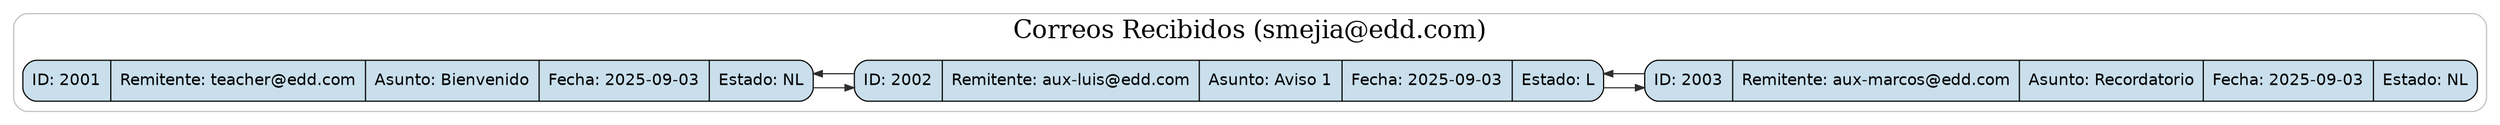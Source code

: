 digraph CorreosRecibidos {
  graph [splines=ortho, bgcolor="white"];
  rankdir=LR;
  node [shape=record, style="rounded,filled", fillcolor="#C9DFEC", fontname="Helvetica"];
  edge [color="#2E2E2E", arrowsize=0.8];
  subgraph cluster_lista { label="Correos Recibidos (smejia@edd.com)"; labelloc=top; fontsize=22; style="rounded"; color="#C0C0C0";
    n0 [label="{ID: 2001|Remitente: teacher@edd.com|Asunto: Bienvenido|Fecha: 2025-09-03|Estado: NL}"];
    n1 [label="{ID: 2002|Remitente: aux-luis@edd.com|Asunto: Aviso 1|Fecha: 2025-09-03|Estado: L}"];
    n0 -> n1;
    n1 -> n0;
    n2 [label="{ID: 2003|Remitente: aux-marcos@edd.com|Asunto: Recordatorio|Fecha: 2025-09-03|Estado: NL}"];
    n1 -> n2;
    n2 -> n1;
  }
}
